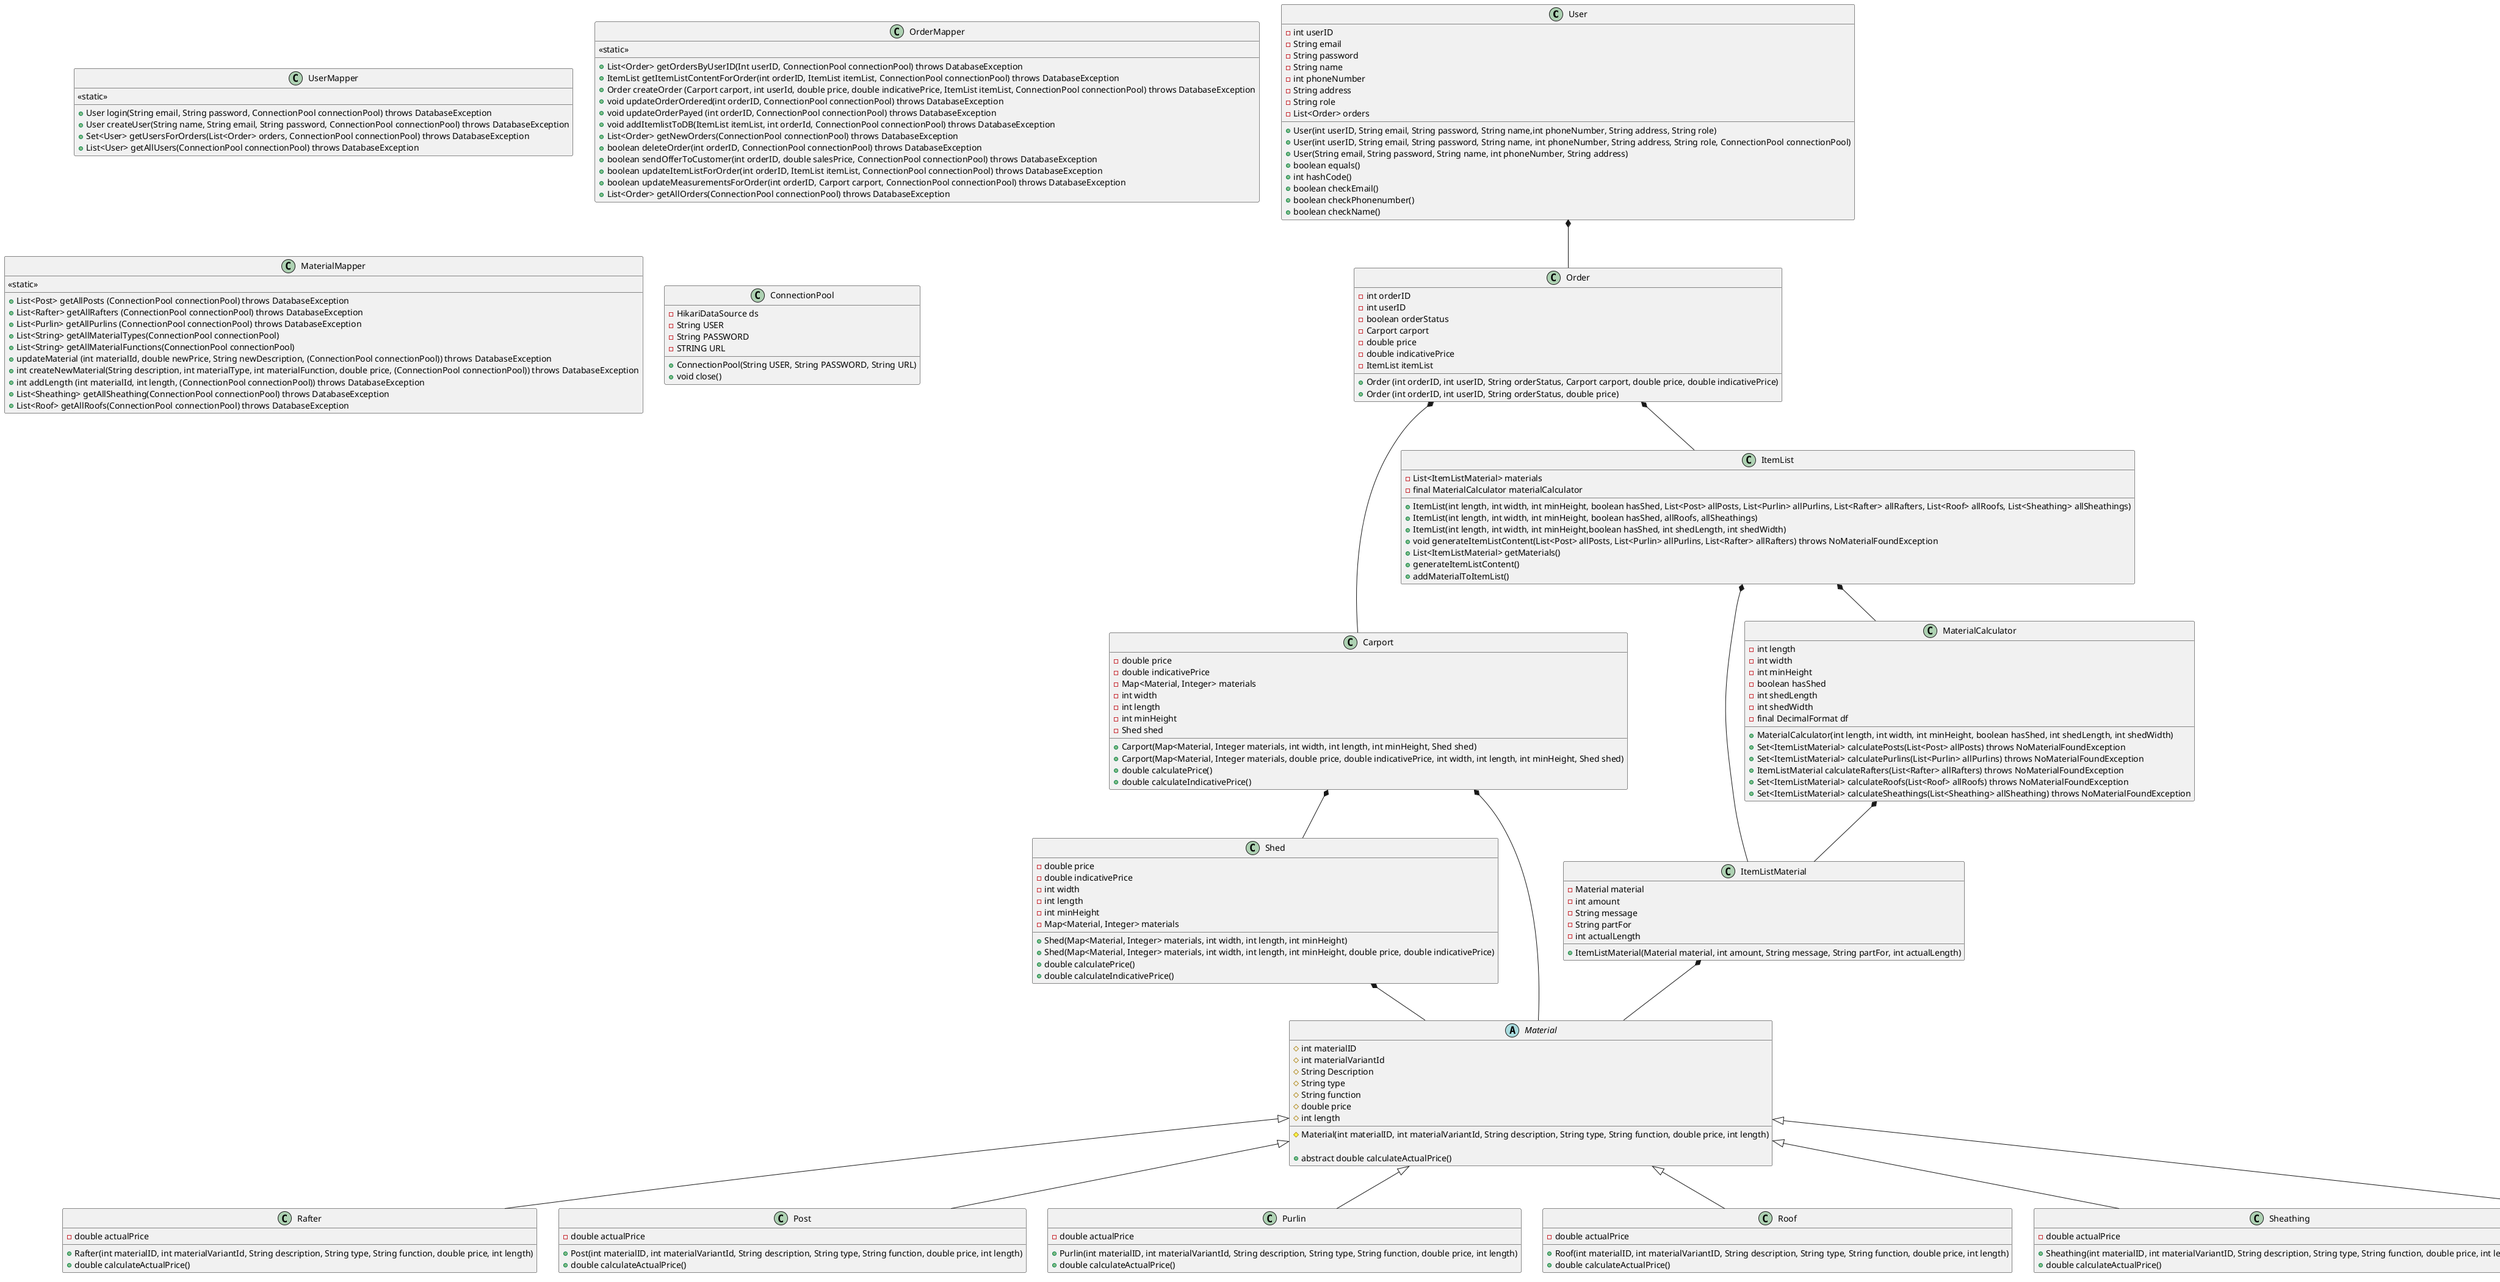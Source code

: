 @startuml

class User {
- int userID
- String email
- String password
- String name
- int phoneNumber
- String address
- String role
- List<Order> orders

+ User(int userID, String email, String password, String name,int phoneNumber, String address, String role)
+ User(int userID, String email, String password, String name, int phoneNumber, String address, String role, ConnectionPool connectionPool)
+ User(String email, String password, String name, int phoneNumber, String address)
+ boolean equals()
+ int hashCode()
+ boolean checkEmail()
+ boolean checkPhonenumber()
+ boolean checkName()

}

class Order{
- int orderID
- int userID
- boolean orderStatus
- Carport carport
- double price
- double indicativePrice
- ItemList itemList

+ Order (int orderID, int userID, String orderStatus, Carport carport, double price, double indicativePrice)
+ Order (int orderID, int userID, String orderStatus, double price)
}

class Carport{
- double price
- double indicativePrice
- Map<Material, Integer> materials
- int width
- int length
- int minHeight
- Shed shed

+ Carport(Map<Material, Integer materials, int width, int length, int minHeight, Shed shed)
+ Carport(Map<Material, Integer materials, double price, double indicativePrice, int width, int length, int minHeight, Shed shed)
+ double calculatePrice()
+ double calculateIndicativePrice()
}

class Shed{
- double price
- double indicativePrice
- int width
- int length
- int minHeight
- Map<Material, Integer> materials

+ Shed(Map<Material, Integer> materials, int width, int length, int minHeight)
+ Shed(Map<Material, Integer> materials, int width, int length, int minHeight, double price, double indicativePrice)
+ double calculatePrice()
+ double calculateIndicativePrice()
}

abstract class Material{
# int materialID
# int materialVariantId
# String Description
# String type
# String function
# double price
# int length
# Material(int materialID, int materialVariantId, String description, String type, String function, double price, int length)

+ abstract double calculateActualPrice()
}

class Rafter{
- double actualPrice

+ Rafter(int materialID, int materialVariantId, String description, String type, String function, double price, int length)
+ double calculateActualPrice()
}

class Post{
- double actualPrice

+ Post(int materialID, int materialVariantId, String description, String type, String function, double price, int length)
+ double calculateActualPrice()
}

class Purlin{
- double actualPrice

+ Purlin(int materialID, int materialVariantId, String description, String type, String function, double price, int length)
+ double calculateActualPrice()
}

class Roof{
- double actualPrice

+ Roof(int materialID, int materialVariantID, String description, String type, String function, double price, int length)
+ double calculateActualPrice()
}

class Sheathing{
- double actualPrice

+ Sheathing(int materialID, int materialVariantID, String description, String type, String function, double price, int length)
+ double calculateActualPrice()
}

class UnspecifiedMaterial{
- double actualPrice

+ UnspecifiedMaterial(int materialID, int materialVariantID, String description, String type, String function, double price, int length, double actualPrice)
+ double calculateActualPrice
}

class ItemList{
- List<ItemListMaterial> materials
- final MaterialCalculator materialCalculator

+ ItemList(int length, int width, int minHeight, boolean hasShed, List<Post> allPosts, List<Purlin> allPurlins, List<Rafter> allRafters, List<Roof> allRoofs, List<Sheathing> allSheathings)
+ ItemList(int length, int width, int minHeight, boolean hasShed, allRoofs, allSheathings)
+ ItemList(int length, int width, int minHeight,boolean hasShed, int shedLength, int shedWidth)
+ void generateItemListContent(List<Post> allPosts, List<Purlin> allPurlins, List<Rafter> allRafters) throws NoMaterialFoundException
+ List<ItemListMaterial> getMaterials()
+ generateItemListContent()
+ addMaterialToItemList()
}

class ItemListMaterial{
- Material material
- int amount
- String message
- String partFor
- int actualLength

+ ItemListMaterial(Material material, int amount, String message, String partFor, int actualLength)
}

class UserMapper{
<<static>>
+ User login(String email, String password, ConnectionPool connectionPool) throws DatabaseException
+ User createUser(String name, String email, String password, ConnectionPool connectionPool) throws DatabaseException
+ Set<User> getUsersForOrders(List<Order> orders, ConnectionPool connectionPool) throws DatabaseException
+ List<User> getAllUsers(ConnectionPool connectionPool) throws DatabaseException
}

class OrderMapper{
<<static>>
+ List<Order> getOrdersByUserID(Int userID, ConnectionPool connectionPool) throws DatabaseException
+ ItemList getItemListContentForOrder(int orderID, ItemList itemList, ConnectionPool connectionPool) throws DatabaseException
+ Order createOrder (Carport carport, int userId, double price, double indicativePrice, ItemList itemList, ConnectionPool connectionPool) throws DatabaseException
+ void updateOrderOrdered(int orderID, ConnectionPool connectionPool) throws DatabaseException
+ void updateOrderPayed (int orderID, ConnectionPool connectionPool) throws DatabaseException
+ void addItemlistToDB(ItemList itemList, int orderId, ConnectionPool connectionPool) throws DatabaseException
+ List<Order> getNewOrders(ConnectionPool connectionPool) throws DatabaseException
+ boolean deleteOrder(int orderID, ConnectionPool connectionPool) throws DatabaseException
+ boolean sendOfferToCustomer(int orderID, double salesPrice, ConnectionPool connectionPool) throws DatabaseException
+ boolean updateItemListForOrder(int orderID, ItemList itemList, ConnectionPool connectionPool) throws DatabaseException
+ boolean updateMeasurementsForOrder(int orderID, Carport carport, ConnectionPool connectionPool) throws DatabaseException
+ List<Order> getAllOrders(ConnectionPool connectionPool) throws DatabaseException
}

class MaterialMapper{
<<static>>
+ List<Post> getAllPosts (ConnectionPool connectionPool) throws DatabaseException
+ List<Rafter> getAllRafters (ConnectionPool connectionPool) throws DatabaseException
+ List<Purlin> getAllPurlins (ConnectionPool connectionPool) throws DatabaseException
+ List<String> getAllMaterialTypes(ConnectionPool connectionPool)
+ List<String> getAllMaterialFunctions(ConnectionPool connectionPool)
+ updateMaterial (int materialId, double newPrice, String newDescription, (ConnectionPool connectionPool)) throws DatabaseException
+ int createNewMaterial(String description, int materialType, int materialFunction, double price, (ConnectionPool connectionPool)) throws DatabaseException
+ int addLength (int materialId, int length, (ConnectionPool connectionPool)) throws DatabaseException
+ List<Sheathing> getAllSheathing(ConnectionPool connectionPool) throws DatabaseException
+ List<Roof> getAllRoofs(ConnectionPool connectionPool) throws DatabaseException
}

class ConnectionPool{
- HikariDataSource ds
- String USER
- String PASSWORD
- STRING URL

+ ConnectionPool(String USER, String PASSWORD, String URL)
+ void close()
}

class MaterialCalculator{
- int length
- int width
- int minHeight
- boolean hasShed
- int shedLength
- int shedWidth
- final DecimalFormat df

+ MaterialCalculator(int length, int width, int minHeight, boolean hasShed, int shedLength, int shedWidth)
+ Set<ItemListMaterial> calculatePosts(List<Post> allPosts) throws NoMaterialFoundException
+ Set<ItemListMaterial> calculatePurlins(List<Purlin> allPurlins) throws NoMaterialFoundException
+ ItemListMaterial calculateRafters(List<Rafter> allRafters) throws NoMaterialFoundException
+ Set<ItemListMaterial> calculateRoofs(List<Roof> allRoofs) throws NoMaterialFoundException
+ Set<ItemListMaterial> calculateSheathings(List<Sheathing> allSheathing) throws NoMaterialFoundException
}

User *-- Order
Order *-- Carport
Order *-- ItemList
Carport *-- Material
Carport *-- Shed
Shed *-- Material
ItemList *-- ItemListMaterial
ItemListMaterial *-- Material
Material <|-- Rafter
Material <|-- Post
Material <|-- Purlin
Material <|-- Roof
Material <|-- Sheathing
Material <|-- UnspecifiedMaterial
ItemList *-- MaterialCalculator
MaterialCalculator *-- ItemListMaterial











@enduml